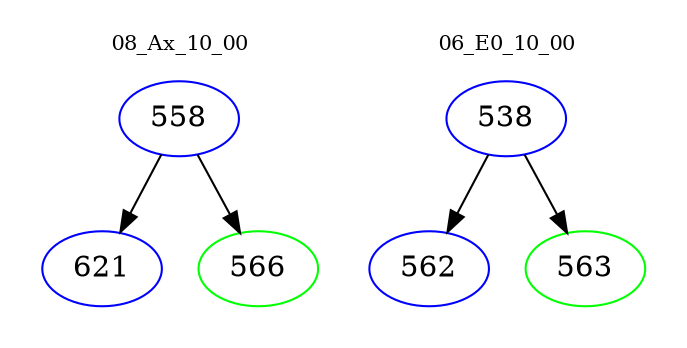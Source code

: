 digraph{
subgraph cluster_0 {
color = white
label = "08_Ax_10_00";
fontsize=10;
T0_558 [label="558", color="blue"]
T0_558 -> T0_621 [color="black"]
T0_621 [label="621", color="blue"]
T0_558 -> T0_566 [color="black"]
T0_566 [label="566", color="green"]
}
subgraph cluster_1 {
color = white
label = "06_E0_10_00";
fontsize=10;
T1_538 [label="538", color="blue"]
T1_538 -> T1_562 [color="black"]
T1_562 [label="562", color="blue"]
T1_538 -> T1_563 [color="black"]
T1_563 [label="563", color="green"]
}
}
